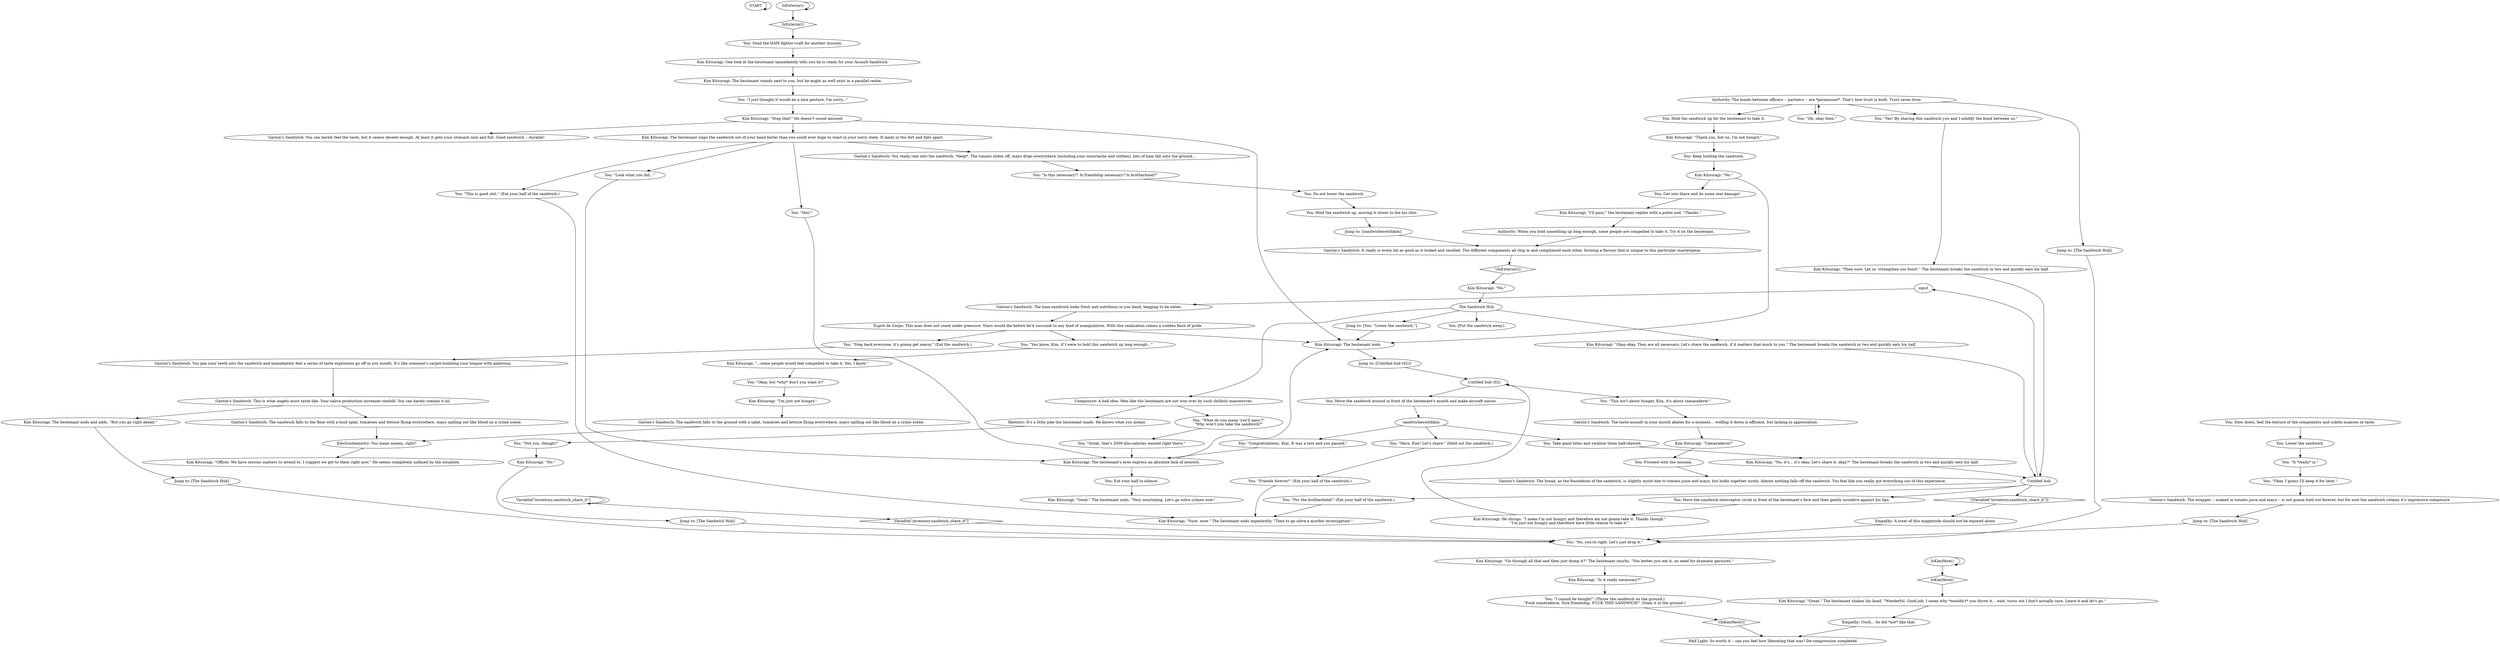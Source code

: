 # INVENTORY / GIANT HAM SANDWICH
# Eating Gaston's ham-sandwich.
# ==================================================
digraph G {
	  0 [label="START"];
	  1 [label="input"];
	  2 [label="You: \"Friends forever!\" (Eat your half of the sandwich.)"];
	  3 [label="Kim Kitsuragi: \"I'll pass,\" the lieutenant replies with a polite nod. \"Thanks.\""];
	  4 [label="Gaston's Sandwich: You really ram into the sandwich, *deep*. The tomato slides off, mayo drips everywhere (including your moustache and clothes), bits of ham fall onto the ground..."];
	  5 [label="You: \"Congratulations, Kim. It was a test and you passed.\""];
	  6 [label="You: \"What do you mean 'you'll pass'?\"\n\"Why won't you take the sandwich?\""];
	  7 [label="You: Proceed with the mission."];
	  8 [label="You: \"Yes! By sharing this sandwich you and I solidify the bond between us.\""];
	  9 [label="You: \"I just thought it would be a nice gesture. I'm sorry...\""];
	  10 [label="Esprit de Corps: This man does not crack under pressure. Stars would die before he'd succumb to any kind of manipulation. With this realization comes a sudden flash of pride."];
	  11 [label="Variable[\"inventory.sandwich_share_it\"]"];
	  12 [label="Variable[\"inventory.sandwich_share_it\"]", shape=diamond];
	  13 [label="!(Variable[\"inventory.sandwich_share_it\"])", shape=diamond];
	  14 [label="You: \"This is good shit.\" (Eat your half of the sandwich.)"];
	  15 [label="You: \"Look what you did...\""];
	  16 [label="You: \"Great, that's 2000 kilo-calories wasted right there.\""];
	  17 [label="Kim Kitsuragi: He shrugs. \"I mean I'm not hungry and therefore am not gonna take it. Thanks though.\"\n\"I'm just not hungry and therefore have little reason to take it.\"
"];
	  18 [label="Kim Kitsuragi: \"Stop that!\" He doesn't sound amused."];
	  19 [label="Kim Kitsuragi: \"No, it's... it's okay. Let's share it, okay?\" The lieutenant breaks the sandwich in two and quickly eats his half."];
	  20 [label="Gaston's Sandwich: The taste-assault in your mouth abates for a moment... wolfing it down is efficient, but lacking in appreciation."];
	  21 [label="Kim Kitsuragi: \"Camaraderie?\""];
	  22 [label="You: Get into there and do some real damage!"];
	  23 [label="You: Do not lower the sandwich."];
	  24 [label="Kim Kitsuragi: \"Okay-okay. They are all necessary. Let's share the sandwich, if it matters that much to you.\" The lieutenant breaks the sandwich in two and quickly eats his half."];
	  25 [label="You: \"Here, Kim! Let's share.\" (Hold out the sandwich.)"];
	  26 [label="You: Hold the sandwich up for the lieutenant to take it."];
	  27 [label="You: \"Is this necessary?! Is friendship necessary? Is brotherhood?\""];
	  28 [label="Gaston's Sandwich: You can barely feel the taste, but it seems decent enough. At least it gets your stomach nice and full. Good sandwich -- durable!"];
	  29 [label="You: Send the HAM fighter-craft for another mission."];
	  30 [label="Gaston's Sandwich: The sandwich falls to the ground with a splat, tomatoes and lettuce flying everywhere, mayo spilling out like blood on a crime scene."];
	  31 [label="Jump to: [Untitled hub (02)]"];
	  32 [label="Jump to: [sandwicheswithkim]"];
	  33 [label="Kim Kitsuragi: The lieutenant's eyes express an absolute lack of interest."];
	  34 [label="Kim Kitsuragi: \"Officer. We have serious matters to attend to. I suggest we get to them right now.\" He seems completely unfazed by the situation."];
	  35 [label="IsKimHere()"];
	  36 [label="IsKimHere()", shape=diamond];
	  37 [label="!(IsKimHere())", shape=diamond];
	  38 [label="IsExterior()"];
	  39 [label="IsExterior()", shape=diamond];
	  40 [label="!(IsExterior())", shape=diamond];
	  41 [label="Gaston's Sandwich: The bread, as the foundation of the sandwich, is slightly moist due to tomato juice and mayo, but holds together nicely. Almost nothing falls off the sandwich. You feel like you really got everything out of this experience."];
	  42 [label="Kim Kitsuragi: The lieutenant slaps the sandwich out of your hand faster than you could ever hope to react in your sorry state. It lands in the dirt and falls apart."];
	  43 [label="You: \"Okay, but *why* don't you want it?\""];
	  44 [label="You: \"Not you, though?\""];
	  45 [label="Jump to: [The Sandwich Hub]"];
	  46 [label="You: \"It *really* is.\""];
	  47 [label="Kim Kitsuragi: The lieutenant nods."];
	  48 [label="You: Lower the sandwich."];
	  49 [label="Gaston's Sandwich: It really is every bit as good as it looked and smelled. The different components all chip in and compliment each other, forming a flavour that is unique to this particular masterpiece."];
	  50 [label="sandwicheswithkim"];
	  51 [label="Kim Kitsuragi: The lieutenant stands next to you, but he might as well exist in a parallel realm."];
	  52 [label="Composure: A bad idea. Men like the lieutenant are not won over by such childish manoeuvres."];
	  53 [label="You: \"I cannot be bought!\" (Throw the sandwich on the ground.)\n\"Fuck comeraderie, fuck friendship, FUCK THIS SANDWICH!\" (Slam it in the ground.)"];
	  54 [label="Authority: The bonds between officers -- partners -- are *paramount*. That's how trust is built. Trust saves lives."];
	  55 [label="Kim Kitsuragi: The lieutenant nods and adds, \"But you go right ahead.\""];
	  56 [label="You: Take giant bites and swallow them half-chewed."];
	  57 [label="You: \"Okay, I guess I'll keep it for later.\""];
	  58 [label="Kim Kitsuragi: \"Then sure. Let us 'strengthen our bond'.\" The lieutenant breaks the sandwich in two and quickly eats his half."];
	  59 [label="Kim Kitsuragi: \"Is it really necessary?\""];
	  60 [label="Rhetoric: It's a little joke the lieutenant made. He knows what you meant."];
	  61 [label="Jump to: [You: \"Lower the sandwich.\"]"];
	  62 [label="You: \"Step back everyone, it's gonna get messy.\" (Eat the sandwich.)"];
	  63 [label="You: Have the sandwich-interceptor circle in front of the lieutenant's face and then gently nosedive against his lips."];
	  64 [label="You: Eat your half in silence."];
	  65 [label="You: Move the sandwich around in front of the lieutenant's mouth and make aircraft noises."];
	  66 [label="You: \"Oh, okay then.\""];
	  67 [label="You: \"No, you're right. Let's just drop it.\""];
	  68 [label="The Sandwich Hub"];
	  69 [label="You: Hold the sandwich up, moving it closer to the his chin."];
	  70 [label="Kim Kitsuragi: \"No.\""];
	  71 [label="Gaston's Sandwich: The sandwich falls to the floor with a loud splat, tomatoes and lettuce flying everywhere, mayo spilling out like blood on a crime scene."];
	  72 [label="You: Slow down, feel the texture of the components and subtle nuances in taste."];
	  73 [label="Gaston's Sandwich: The ham-sandwich looks fresh and nutritious in you hand, begging to be eaten."];
	  74 [label="You: \"For the brötherhööd!\" (Eat your half of the sandwich.)"];
	  75 [label="Half Light: So worth it -- can you feel how liberating that was? De-compression completed."];
	  76 [label="Empathy: A treat of this magnitude should not be enjoyed alone."];
	  77 [label="Empathy: Ouch... he did *not* like that."];
	  78 [label="Untitled hub (02)"];
	  79 [label="Gaston's Sandwich: The wrapper -- soaked in tomato juice and mayo -- is not gonna hold out forever, but for now the sandwich retains it's impressive composure."];
	  80 [label="Jump to: [The Sandwich Hub]"];
	  81 [label="Kim Kitsuragi: \"Good.\" The lieutenant nods. \"Very nourishing. Let's go solve crimes now.\""];
	  82 [label="Gaston's Sandwich: You jam your teeth into the sandwich and immediately feel a series of taste explosions go off in you mouth. It's like someone's carpet-bombing your tongue with ambrosia."];
	  83 [label="Gaston's Sandwich: This is what angels must taste like. Your saliva production increases tenfold. You can barely contain it all."];
	  84 [label="Kim Kitsuragi: \"Thank you, but no, I'm not hungry.\""];
	  85 [label="You: \"Hey!\""];
	  86 [label="Kim Kitsuragi: One look at the lieutenant immediately tells you he is ready for your Assault-Sandwich."];
	  87 [label="Kim Kitsuragi: \"Great.\" The lieutenant shakes his head. \"Wonderful. Good job. I mean why *wouldn't* you throw it... wait, turns out I don't actually care. Leave it and let's go.\""];
	  88 [label="Electrochemistry: You mean semen, right?"];
	  89 [label="You: \"This isn't about hunger, Kim, it's about camaraderie.\""];
	  90 [label="You: \"You know, Kim, if I were to hold this sandwich up long enough...\""];
	  91 [label="Kim Kitsuragi: \"Sure, sure.\" The lieutenant nods impatiently. \"Time to go solve a murder investigation.\""];
	  92 [label="You: [Put the sandwich away.]"];
	  93 [label="Jump to: [The Sandwich Hub]"];
	  94 [label="Jump to: [The Sandwich Hub]"];
	  95 [label="Kim Kitsuragi: \"Go through all that and then just dump it?\" The lieutenant smirks. \"You better just eat it, no need for dramatic gestures.\""];
	  96 [label="Untitled hub"];
	  97 [label="Kim Kitsuragi: \"No.\""];
	  98 [label="Authority: When you hold something up long enough, some people are compelled to take it. Try it on the lieutenant."];
	  99 [label="You: Keep holding the sandwich."];
	  100 [label="Kim Kitsuragi: \"...some people would feel compelled to take it. Yes, I know.\""];
	  101 [label="Kim Kitsuragi: \"No.\""];
	  102 [label="Kim Kitsuragi: \"I'm just not hungry.\""];
	  0 -> 0
	  1 -> 73
	  2 -> 91
	  3 -> 98
	  4 -> 27
	  5 -> 33
	  6 -> 16
	  7 -> 41
	  8 -> 58
	  9 -> 18
	  10 -> 90
	  10 -> 62
	  10 -> 47
	  11 -> 11
	  11 -> 12
	  12 -> 67
	  13 -> 76
	  14 -> 91
	  15 -> 33
	  16 -> 33
	  17 -> 78
	  18 -> 42
	  18 -> 28
	  18 -> 47
	  19 -> 96
	  20 -> 21
	  21 -> 7
	  22 -> 3
	  23 -> 69
	  24 -> 96
	  25 -> 2
	  26 -> 84
	  27 -> 23
	  29 -> 86
	  30 -> 88
	  31 -> 78
	  32 -> 49
	  33 -> 64
	  33 -> 47
	  35 -> 35
	  35 -> 36
	  36 -> 87
	  37 -> 75
	  38 -> 38
	  38 -> 39
	  39 -> 29
	  40 -> 70
	  42 -> 4
	  42 -> 85
	  42 -> 14
	  42 -> 15
	  43 -> 102
	  44 -> 101
	  45 -> 67
	  46 -> 57
	  47 -> 31
	  48 -> 46
	  49 -> 40
	  50 -> 56
	  50 -> 25
	  50 -> 5
	  51 -> 9
	  52 -> 60
	  52 -> 6
	  53 -> 37
	  54 -> 8
	  54 -> 26
	  54 -> 66
	  54 -> 45
	  55 -> 80
	  56 -> 19
	  57 -> 79
	  58 -> 96
	  59 -> 53
	  60 -> 44
	  61 -> 47
	  62 -> 82
	  63 -> 17
	  64 -> 81
	  65 -> 50
	  66 -> 54
	  67 -> 95
	  68 -> 24
	  68 -> 52
	  68 -> 61
	  68 -> 92
	  69 -> 32
	  70 -> 68
	  71 -> 88
	  72 -> 48
	  73 -> 10
	  74 -> 91
	  76 -> 67
	  77 -> 75
	  78 -> 65
	  78 -> 89
	  79 -> 93
	  80 -> 67
	  82 -> 83
	  83 -> 55
	  83 -> 71
	  84 -> 99
	  85 -> 33
	  86 -> 51
	  87 -> 77
	  88 -> 34
	  89 -> 20
	  90 -> 100
	  93 -> 67
	  94 -> 67
	  95 -> 59
	  96 -> 1
	  96 -> 74
	  96 -> 13
	  96 -> 63
	  97 -> 22
	  97 -> 47
	  98 -> 49
	  99 -> 97
	  100 -> 43
	  101 -> 94
	  102 -> 30
}

